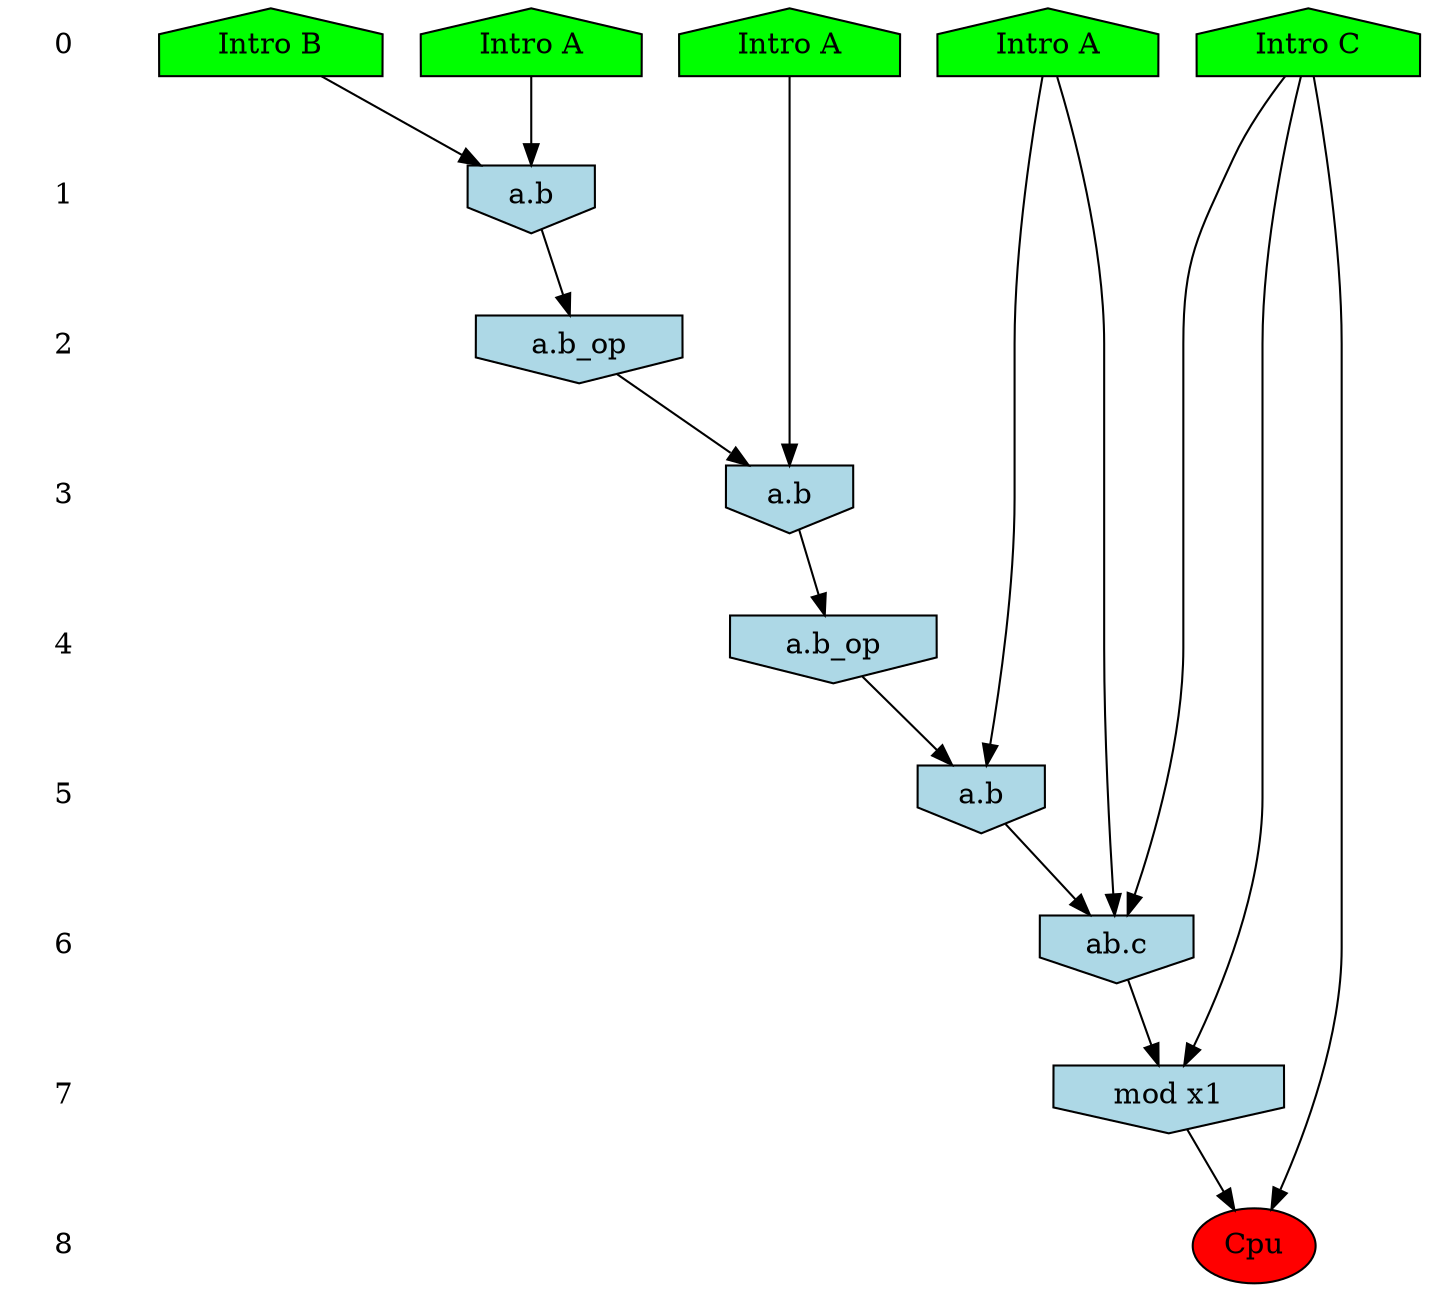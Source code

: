 /* Compression of 3 causal flows obtained in average at 1.437348E+01 t.u */
/* Compressed causal flows were: [1782;2214;2979] */
digraph G{
 ranksep=.5 ; 
{ rank = same ; "0" [shape=plaintext] ; node_1 [label ="Intro A", shape=house, style=filled, fillcolor=green] ;
node_2 [label ="Intro A", shape=house, style=filled, fillcolor=green] ;
node_3 [label ="Intro B", shape=house, style=filled, fillcolor=green] ;
node_4 [label ="Intro A", shape=house, style=filled, fillcolor=green] ;
node_5 [label ="Intro C", shape=house, style=filled, fillcolor=green] ;
}
{ rank = same ; "1" [shape=plaintext] ; node_6 [label="a.b", shape=invhouse, style=filled, fillcolor = lightblue] ;
}
{ rank = same ; "2" [shape=plaintext] ; node_7 [label="a.b_op", shape=invhouse, style=filled, fillcolor = lightblue] ;
}
{ rank = same ; "3" [shape=plaintext] ; node_8 [label="a.b", shape=invhouse, style=filled, fillcolor = lightblue] ;
}
{ rank = same ; "4" [shape=plaintext] ; node_9 [label="a.b_op", shape=invhouse, style=filled, fillcolor = lightblue] ;
}
{ rank = same ; "5" [shape=plaintext] ; node_10 [label="a.b", shape=invhouse, style=filled, fillcolor = lightblue] ;
}
{ rank = same ; "6" [shape=plaintext] ; node_11 [label="ab.c", shape=invhouse, style=filled, fillcolor = lightblue] ;
}
{ rank = same ; "7" [shape=plaintext] ; node_12 [label="mod x1", shape=invhouse, style=filled, fillcolor = lightblue] ;
}
{ rank = same ; "8" [shape=plaintext] ; node_13 [label ="Cpu", style=filled, fillcolor=red] ;
}
"0" -> "1" [style="invis"]; 
"1" -> "2" [style="invis"]; 
"2" -> "3" [style="invis"]; 
"3" -> "4" [style="invis"]; 
"4" -> "5" [style="invis"]; 
"5" -> "6" [style="invis"]; 
"6" -> "7" [style="invis"]; 
"7" -> "8" [style="invis"]; 
node_3 -> node_6
node_4 -> node_6
node_6 -> node_7
node_2 -> node_8
node_7 -> node_8
node_8 -> node_9
node_1 -> node_10
node_9 -> node_10
node_1 -> node_11
node_5 -> node_11
node_10 -> node_11
node_5 -> node_12
node_11 -> node_12
node_5 -> node_13
node_12 -> node_13
}
/*
 Dot generation time: 0.000080
*/